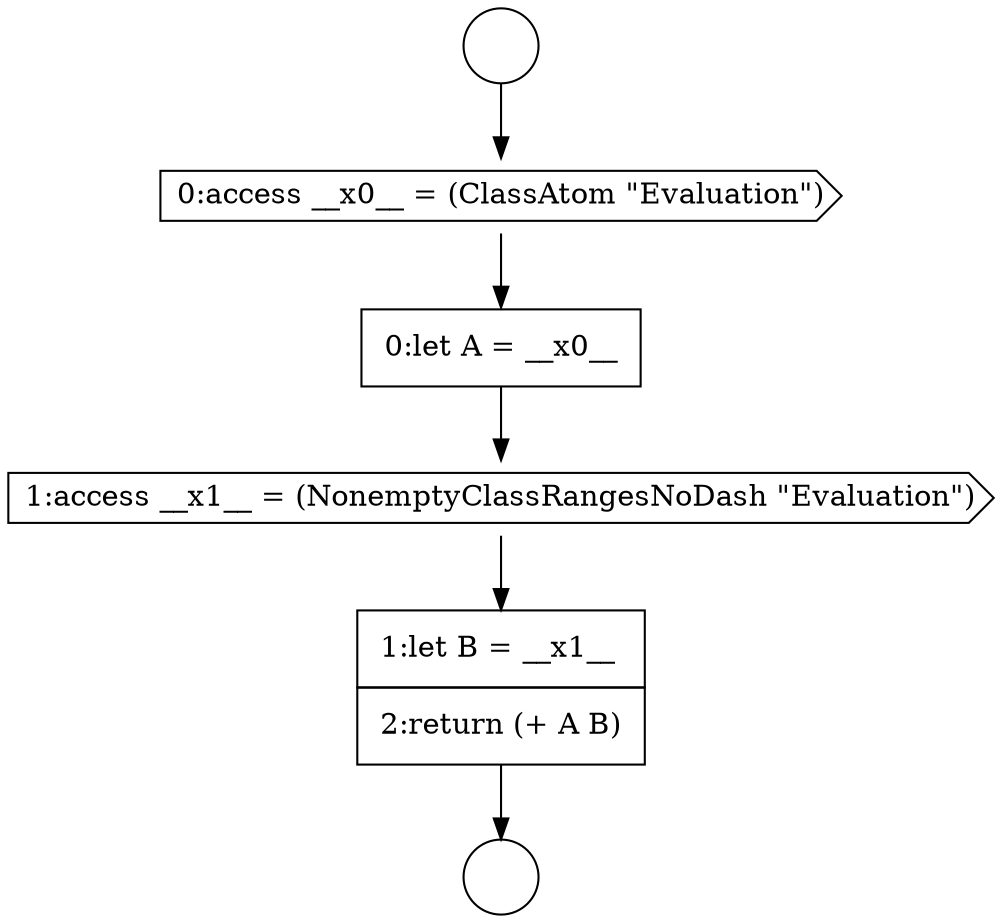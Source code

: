 digraph {
  node14912 [shape=circle label=" " color="black" fillcolor="white" style=filled]
  node14913 [shape=circle label=" " color="black" fillcolor="white" style=filled]
  node14917 [shape=none, margin=0, label=<<font color="black">
    <table border="0" cellborder="1" cellspacing="0" cellpadding="10">
      <tr><td align="left">1:let B = __x1__</td></tr>
      <tr><td align="left">2:return (+ A B)</td></tr>
    </table>
  </font>> color="black" fillcolor="white" style=filled]
  node14914 [shape=cds, label=<<font color="black">0:access __x0__ = (ClassAtom &quot;Evaluation&quot;)</font>> color="black" fillcolor="white" style=filled]
  node14915 [shape=none, margin=0, label=<<font color="black">
    <table border="0" cellborder="1" cellspacing="0" cellpadding="10">
      <tr><td align="left">0:let A = __x0__</td></tr>
    </table>
  </font>> color="black" fillcolor="white" style=filled]
  node14916 [shape=cds, label=<<font color="black">1:access __x1__ = (NonemptyClassRangesNoDash &quot;Evaluation&quot;)</font>> color="black" fillcolor="white" style=filled]
  node14914 -> node14915 [ color="black"]
  node14912 -> node14914 [ color="black"]
  node14916 -> node14917 [ color="black"]
  node14915 -> node14916 [ color="black"]
  node14917 -> node14913 [ color="black"]
}
